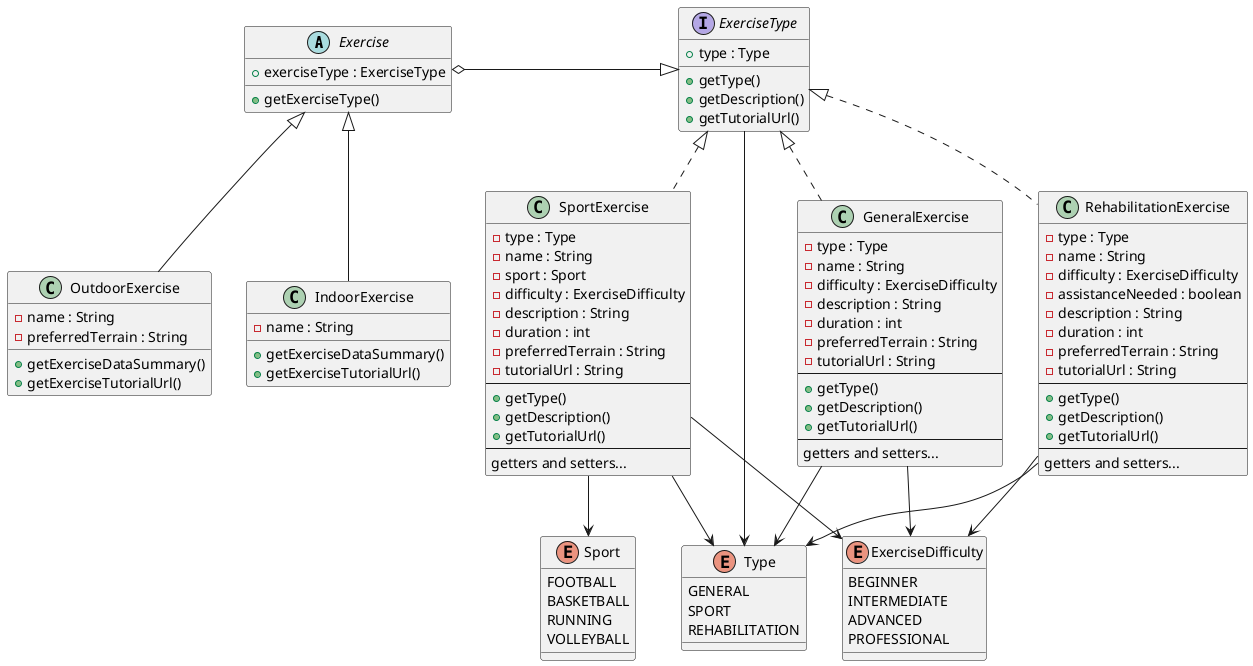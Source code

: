 @startuml diagram
abstract class Exercise {
    + exerciseType : ExerciseType
    + getExerciseType()
}

interface ExerciseType {
    + type : Type
    + getType()
    + getDescription()
    + getTutorialUrl()
}


class OutdoorExercise extends Exercise {
    - name : String
    - preferredTerrain : String
    + getExerciseDataSummary()
    + getExerciseTutorialUrl()
}

class IndoorExercise extends Exercise {
    - name : String
    + getExerciseDataSummary()
    + getExerciseTutorialUrl()
}



class GeneralExercise implements ExerciseType{
    - type : Type
    - name : String
    - difficulty : ExerciseDifficulty
    - description : String
    - duration : int
    - preferredTerrain : String
    - tutorialUrl : String
    --
    + getType()
    + getDescription()
    + getTutorialUrl()
    --
    getters and setters...
}

class SportExercise implements ExerciseType{
    - type : Type
    - name : String
    - sport : Sport
    - difficulty : ExerciseDifficulty
    - description : String
    - duration : int
    - preferredTerrain : String
    - tutorialUrl : String
    --
    + getType()
    + getDescription()
    + getTutorialUrl()
    --
    getters and setters...
}

class RehabilitationExercise implements ExerciseType{
    - type : Type
    - name : String
    - difficulty : ExerciseDifficulty
    - assistanceNeeded : boolean
    - description : String
    - duration : int
    - preferredTerrain : String
    - tutorialUrl : String
    --
    + getType()
    + getDescription()
    + getTutorialUrl()
    --
    getters and setters...
}


enum ExerciseDifficulty{
    BEGINNER
    INTERMEDIATE
    ADVANCED
    PROFESSIONAL
}

enum Type{
    GENERAL
    SPORT
    REHABILITATION
}

enum Sport{
    FOOTBALL
    BASKETBALL
    RUNNING
    VOLLEYBALL

}

Exercise o--right|> ExerciseType
GeneralExercise --> ExerciseDifficulty
SportExercise --> ExerciseDifficulty
SportExercise --> Sport
RehabilitationExercise --> ExerciseDifficulty
GeneralExercise --> Type
SportExercise --> Type
RehabilitationExercise --> Type
ExerciseType --> Type

@enduml
